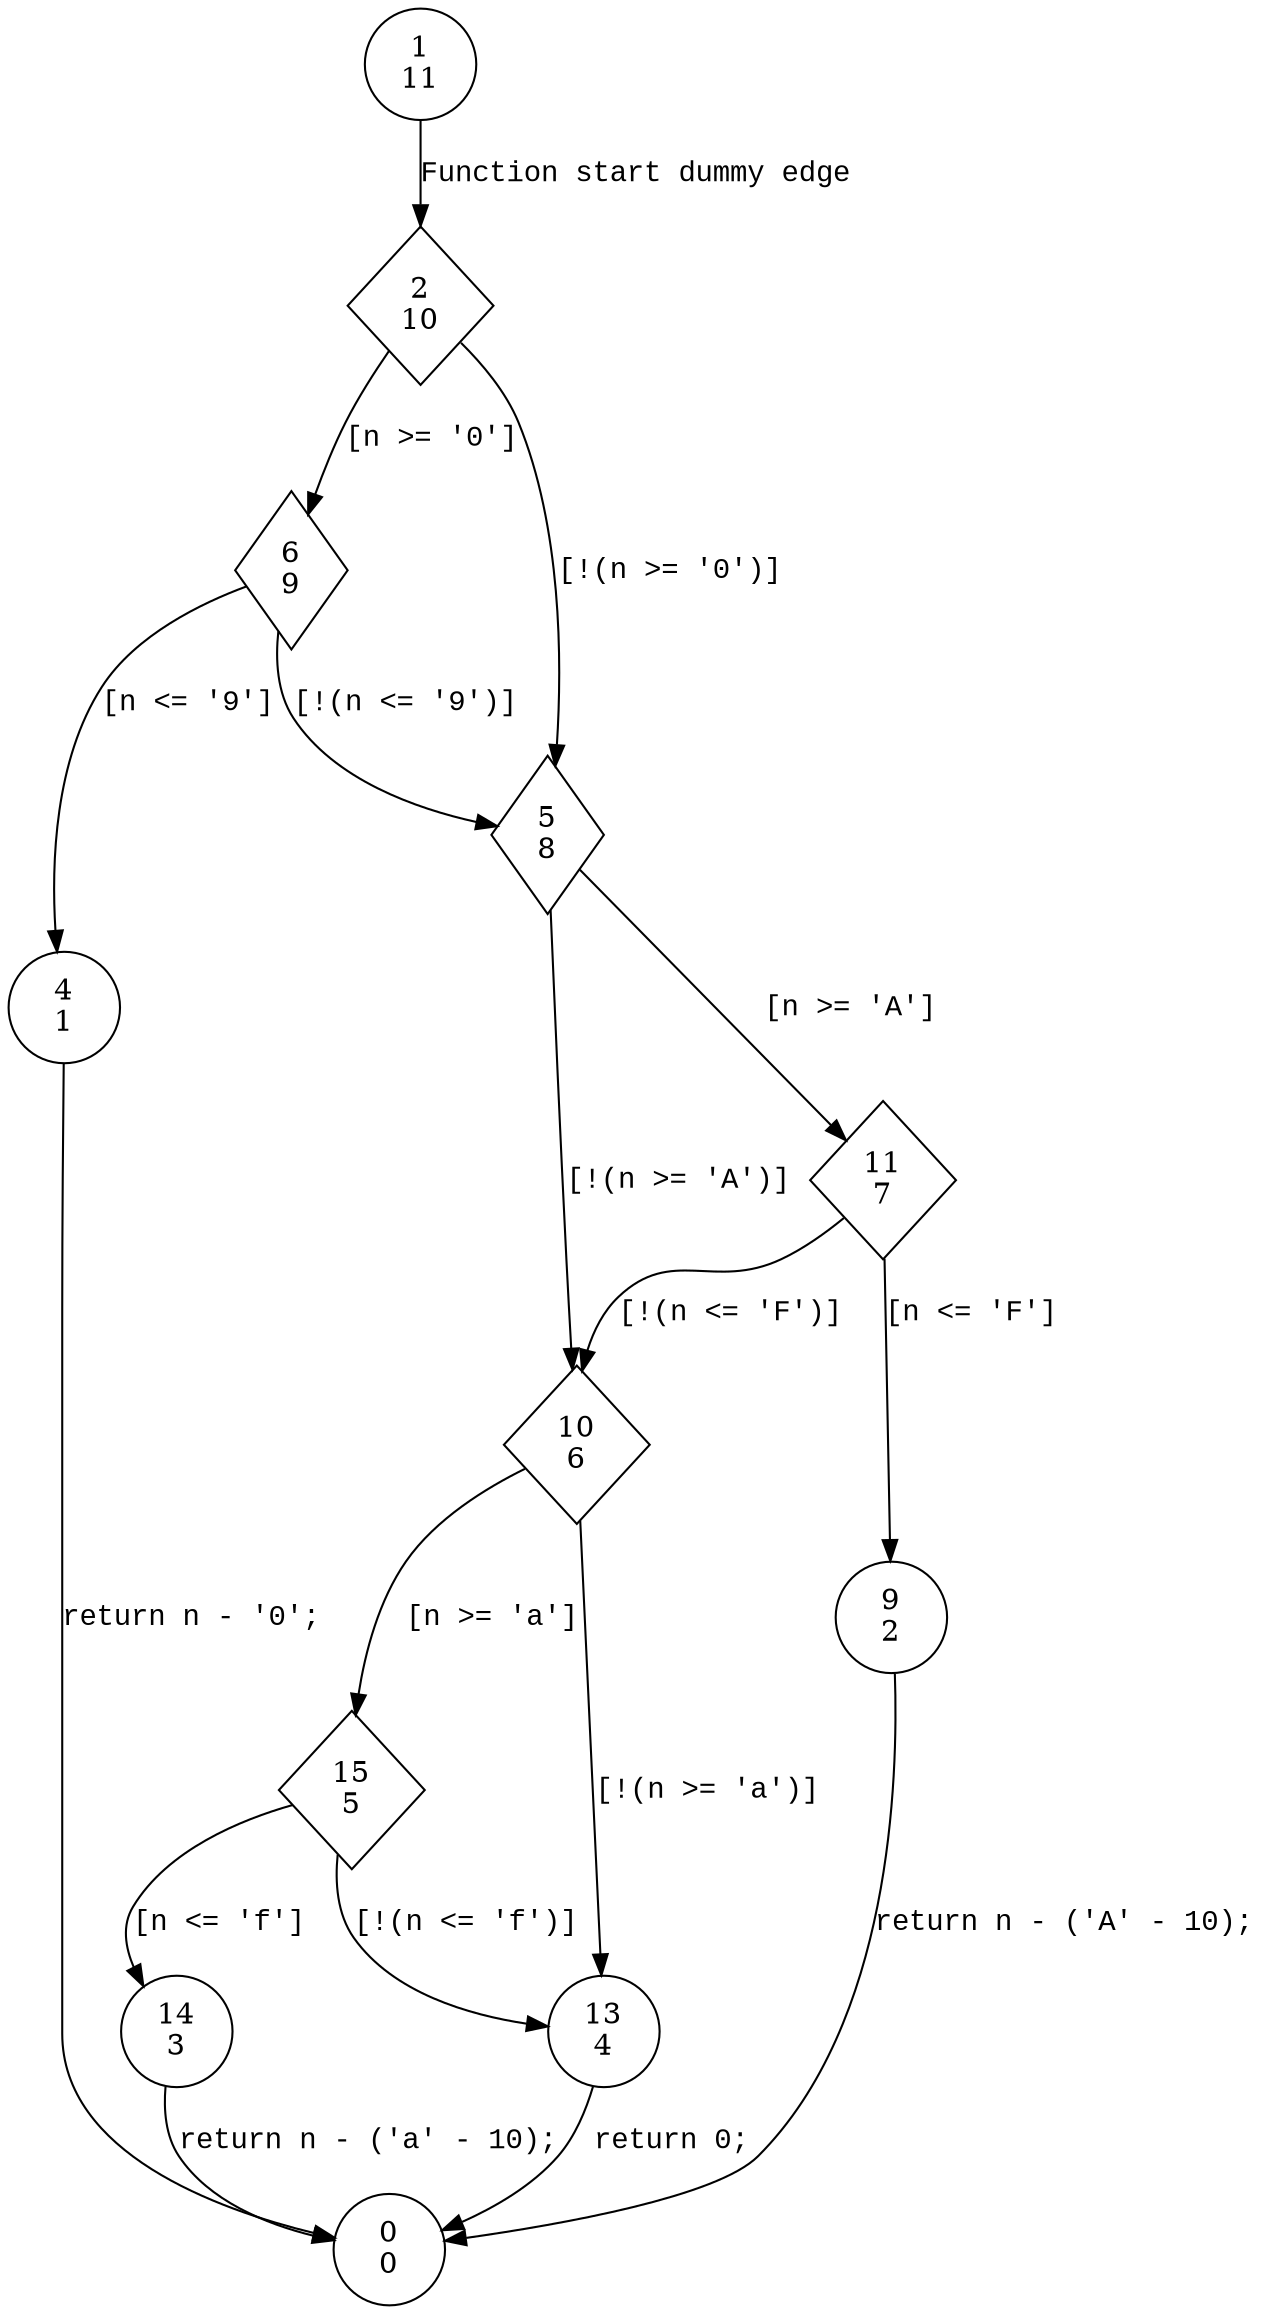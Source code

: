 digraph nybble {
1 [shape="circle" label="1\n11"]
2 [shape="diamond" label="2\n10"]
6 [shape="diamond" label="6\n9"]
5 [shape="diamond" label="5\n8"]
11 [shape="diamond" label="11\n7"]
10 [shape="diamond" label="10\n6"]
15 [shape="diamond" label="15\n5"]
13 [shape="circle" label="13\n4"]
0 [shape="circle" label="0\n0"]
14 [shape="circle" label="14\n3"]
9 [shape="circle" label="9\n2"]
4 [shape="circle" label="4\n1"]
1 -> 2 [label="Function start dummy edge" fontname="Courier New"]
2 -> 6 [label="[n >= '0']" fontname="Courier New"]
2 -> 5 [label="[!(n >= '0')]" fontname="Courier New"]
5 -> 11 [label="[n >= 'A']" fontname="Courier New"]
5 -> 10 [label="[!(n >= 'A')]" fontname="Courier New"]
10 -> 15 [label="[n >= 'a']" fontname="Courier New"]
10 -> 13 [label="[!(n >= 'a')]" fontname="Courier New"]
13 -> 0 [label=" return 0;" fontname="Courier New"]
15 -> 14 [label="[n <= 'f']" fontname="Courier New"]
15 -> 13 [label="[!(n <= 'f')]" fontname="Courier New"]
11 -> 9 [label="[n <= 'F']" fontname="Courier New"]
11 -> 10 [label="[!(n <= 'F')]" fontname="Courier New"]
6 -> 4 [label="[n <= '9']" fontname="Courier New"]
6 -> 5 [label="[!(n <= '9')]" fontname="Courier New"]
14 -> 0 [label="return n - ('a' - 10);" fontname="Courier New"]
9 -> 0 [label="return n - ('A' - 10);" fontname="Courier New"]
4 -> 0 [label="return n - '0';" fontname="Courier New"]
}